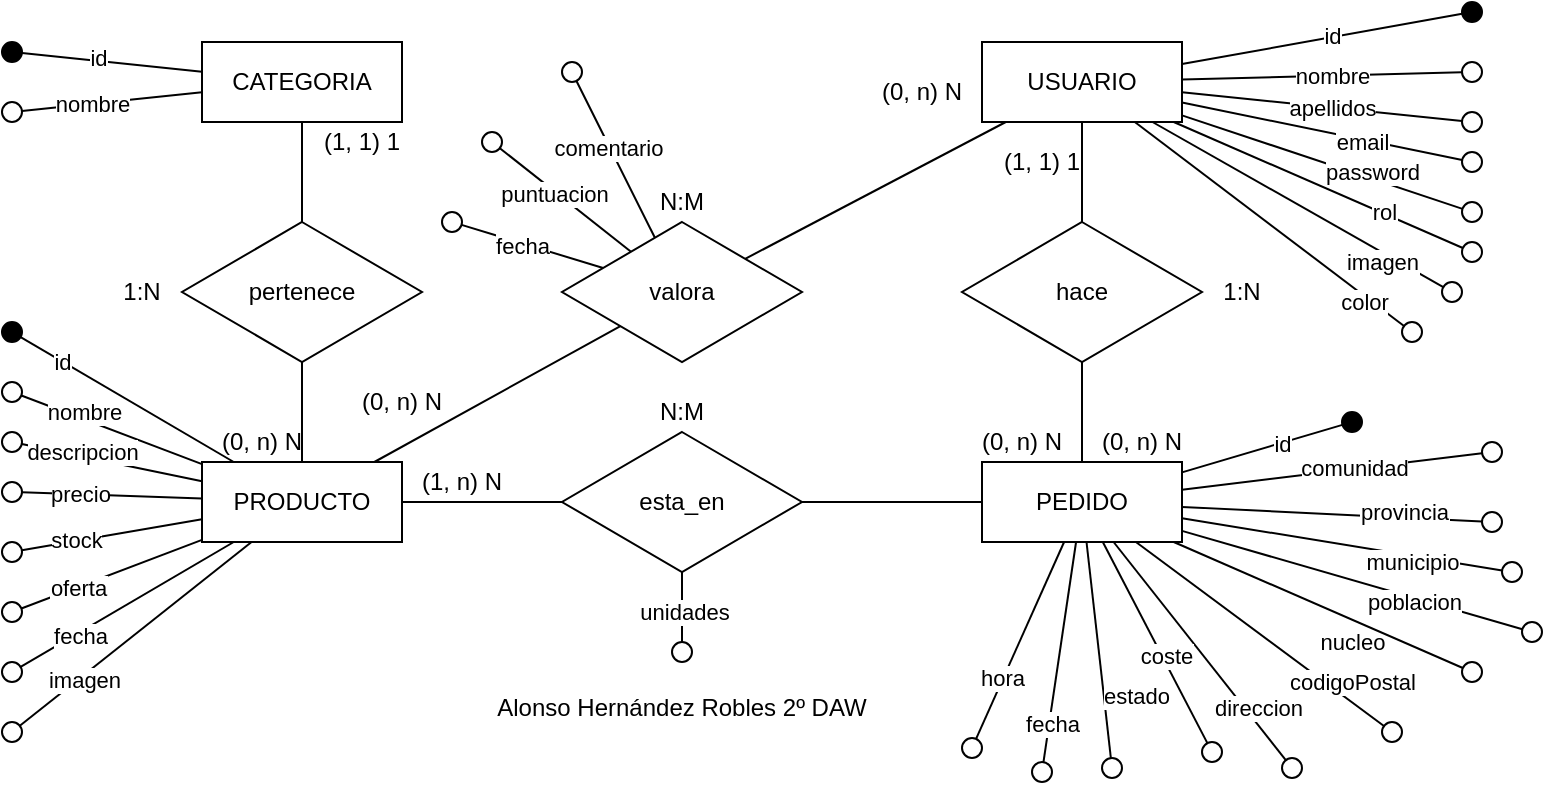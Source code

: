 <mxfile version="26.2.12">
  <diagram name="Página-1" id="TV_Axn7KhrHkgiUNJxuD">
    <mxGraphModel dx="1190" dy="584" grid="1" gridSize="10" guides="1" tooltips="1" connect="1" arrows="1" fold="1" page="1" pageScale="1" pageWidth="827" pageHeight="1169" math="0" shadow="0">
      <root>
        <mxCell id="0" />
        <mxCell id="1" parent="0" />
        <mxCell id="GljGiWoIDz4lYWjg4tG9-1" value="CATEGORIA" style="whiteSpace=wrap;html=1;align=center;" parent="1" vertex="1">
          <mxGeometry x="140" y="30" width="100" height="40" as="geometry" />
        </mxCell>
        <mxCell id="GljGiWoIDz4lYWjg4tG9-6" value="" style="ellipse;whiteSpace=wrap;html=1;aspect=fixed;fillColor=#000000;" parent="1" vertex="1">
          <mxGeometry x="40" y="30" width="10" height="10" as="geometry" />
        </mxCell>
        <mxCell id="GljGiWoIDz4lYWjg4tG9-8" value="" style="ellipse;whiteSpace=wrap;html=1;aspect=fixed;" parent="1" vertex="1">
          <mxGeometry x="40" y="60" width="10" height="10" as="geometry" />
        </mxCell>
        <mxCell id="GljGiWoIDz4lYWjg4tG9-10" value="" style="endArrow=none;html=1;rounded=0;" parent="1" source="GljGiWoIDz4lYWjg4tG9-1" target="GljGiWoIDz4lYWjg4tG9-6" edge="1">
          <mxGeometry width="50" height="50" relative="1" as="geometry">
            <mxPoint x="110" y="180" as="sourcePoint" />
            <mxPoint x="90" y="40" as="targetPoint" />
          </mxGeometry>
        </mxCell>
        <mxCell id="GljGiWoIDz4lYWjg4tG9-86" value="id" style="edgeLabel;html=1;align=center;verticalAlign=middle;resizable=0;points=[];" parent="GljGiWoIDz4lYWjg4tG9-10" vertex="1" connectable="0">
          <mxGeometry x="0.165" y="-2" relative="1" as="geometry">
            <mxPoint as="offset" />
          </mxGeometry>
        </mxCell>
        <mxCell id="GljGiWoIDz4lYWjg4tG9-11" value="" style="endArrow=none;html=1;rounded=0;" parent="1" source="GljGiWoIDz4lYWjg4tG9-1" target="GljGiWoIDz4lYWjg4tG9-8" edge="1">
          <mxGeometry width="50" height="50" relative="1" as="geometry">
            <mxPoint x="140" y="117" as="sourcePoint" />
            <mxPoint x="100" y="80" as="targetPoint" />
          </mxGeometry>
        </mxCell>
        <mxCell id="GljGiWoIDz4lYWjg4tG9-87" value="nombre" style="edgeLabel;html=1;align=center;verticalAlign=middle;resizable=0;points=[];" parent="GljGiWoIDz4lYWjg4tG9-11" vertex="1" connectable="0">
          <mxGeometry x="0.234" relative="1" as="geometry">
            <mxPoint as="offset" />
          </mxGeometry>
        </mxCell>
        <mxCell id="GljGiWoIDz4lYWjg4tG9-12" value="PRODUCTO" style="whiteSpace=wrap;html=1;align=center;" parent="1" vertex="1">
          <mxGeometry x="140" y="240" width="100" height="40" as="geometry" />
        </mxCell>
        <mxCell id="GljGiWoIDz4lYWjg4tG9-14" value="" style="ellipse;whiteSpace=wrap;html=1;aspect=fixed;fillColor=#000000;" parent="1" vertex="1">
          <mxGeometry x="40" y="170" width="10" height="10" as="geometry" />
        </mxCell>
        <mxCell id="GljGiWoIDz4lYWjg4tG9-16" value="" style="endArrow=none;html=1;rounded=0;" parent="1" source="GljGiWoIDz4lYWjg4tG9-12" target="GljGiWoIDz4lYWjg4tG9-14" edge="1">
          <mxGeometry width="50" height="50" relative="1" as="geometry">
            <mxPoint x="110" y="390" as="sourcePoint" />
            <mxPoint x="90" y="250" as="targetPoint" />
          </mxGeometry>
        </mxCell>
        <mxCell id="GljGiWoIDz4lYWjg4tG9-76" value="id" style="edgeLabel;html=1;align=center;verticalAlign=middle;resizable=0;points=[];" parent="GljGiWoIDz4lYWjg4tG9-16" vertex="1" connectable="0">
          <mxGeometry x="0.243" relative="1" as="geometry">
            <mxPoint x="-20" y="-11" as="offset" />
          </mxGeometry>
        </mxCell>
        <mxCell id="GljGiWoIDz4lYWjg4tG9-18" value="pertenece" style="rhombus;whiteSpace=wrap;html=1;" parent="1" vertex="1">
          <mxGeometry x="130" y="120" width="120" height="70" as="geometry" />
        </mxCell>
        <mxCell id="GljGiWoIDz4lYWjg4tG9-19" value="" style="endArrow=none;html=1;rounded=0;" parent="1" source="GljGiWoIDz4lYWjg4tG9-1" target="GljGiWoIDz4lYWjg4tG9-18" edge="1">
          <mxGeometry width="50" height="50" relative="1" as="geometry">
            <mxPoint x="280" y="120" as="sourcePoint" />
            <mxPoint x="220" y="113" as="targetPoint" />
          </mxGeometry>
        </mxCell>
        <mxCell id="GljGiWoIDz4lYWjg4tG9-20" value="" style="endArrow=none;html=1;rounded=0;" parent="1" source="GljGiWoIDz4lYWjg4tG9-12" target="GljGiWoIDz4lYWjg4tG9-18" edge="1">
          <mxGeometry width="50" height="50" relative="1" as="geometry">
            <mxPoint x="200" y="80" as="sourcePoint" />
            <mxPoint x="200" y="130" as="targetPoint" />
          </mxGeometry>
        </mxCell>
        <mxCell id="GljGiWoIDz4lYWjg4tG9-22" value="" style="ellipse;whiteSpace=wrap;html=1;aspect=fixed;" parent="1" vertex="1">
          <mxGeometry x="40" y="200" width="10" height="10" as="geometry" />
        </mxCell>
        <mxCell id="GljGiWoIDz4lYWjg4tG9-23" value="" style="endArrow=none;html=1;rounded=0;" parent="1" source="GljGiWoIDz4lYWjg4tG9-12" target="GljGiWoIDz4lYWjg4tG9-22" edge="1">
          <mxGeometry width="50" height="50" relative="1" as="geometry">
            <mxPoint x="148" y="260" as="sourcePoint" />
            <mxPoint x="100" y="310" as="targetPoint" />
          </mxGeometry>
        </mxCell>
        <mxCell id="GljGiWoIDz4lYWjg4tG9-78" value="nombre" style="edgeLabel;html=1;align=center;verticalAlign=middle;resizable=0;points=[];" parent="GljGiWoIDz4lYWjg4tG9-23" vertex="1" connectable="0">
          <mxGeometry x="0.566" y="3" relative="1" as="geometry">
            <mxPoint x="12" y="-2" as="offset" />
          </mxGeometry>
        </mxCell>
        <mxCell id="GljGiWoIDz4lYWjg4tG9-38" value="" style="ellipse;whiteSpace=wrap;html=1;aspect=fixed;" parent="1" vertex="1">
          <mxGeometry x="40" y="225" width="10" height="10" as="geometry" />
        </mxCell>
        <mxCell id="GljGiWoIDz4lYWjg4tG9-39" value="" style="endArrow=none;html=1;rounded=0;" parent="1" source="GljGiWoIDz4lYWjg4tG9-12" target="GljGiWoIDz4lYWjg4tG9-38" edge="1">
          <mxGeometry width="50" height="50" relative="1" as="geometry">
            <mxPoint x="140" y="290" as="sourcePoint" />
            <mxPoint x="92" y="340" as="targetPoint" />
          </mxGeometry>
        </mxCell>
        <mxCell id="GljGiWoIDz4lYWjg4tG9-79" value="descripcion" style="edgeLabel;html=1;align=center;verticalAlign=middle;resizable=0;points=[];" parent="GljGiWoIDz4lYWjg4tG9-39" vertex="1" connectable="0">
          <mxGeometry x="0.07" relative="1" as="geometry">
            <mxPoint x="-12" y="-5" as="offset" />
          </mxGeometry>
        </mxCell>
        <mxCell id="GljGiWoIDz4lYWjg4tG9-40" value="" style="ellipse;whiteSpace=wrap;html=1;aspect=fixed;" parent="1" vertex="1">
          <mxGeometry x="40" y="250" width="10" height="10" as="geometry" />
        </mxCell>
        <mxCell id="GljGiWoIDz4lYWjg4tG9-41" value="" style="endArrow=none;html=1;rounded=0;" parent="1" source="GljGiWoIDz4lYWjg4tG9-12" target="GljGiWoIDz4lYWjg4tG9-40" edge="1">
          <mxGeometry width="50" height="50" relative="1" as="geometry">
            <mxPoint x="138" y="320" as="sourcePoint" />
            <mxPoint x="90" y="370" as="targetPoint" />
          </mxGeometry>
        </mxCell>
        <mxCell id="GljGiWoIDz4lYWjg4tG9-80" value="precio" style="edgeLabel;html=1;align=center;verticalAlign=middle;resizable=0;points=[];" parent="GljGiWoIDz4lYWjg4tG9-41" vertex="1" connectable="0">
          <mxGeometry x="0.37" relative="1" as="geometry">
            <mxPoint as="offset" />
          </mxGeometry>
        </mxCell>
        <mxCell id="GljGiWoIDz4lYWjg4tG9-42" value="" style="ellipse;whiteSpace=wrap;html=1;aspect=fixed;" parent="1" vertex="1">
          <mxGeometry x="40" y="280" width="10" height="10" as="geometry" />
        </mxCell>
        <mxCell id="GljGiWoIDz4lYWjg4tG9-43" value="" style="endArrow=none;html=1;rounded=0;" parent="1" source="GljGiWoIDz4lYWjg4tG9-12" target="GljGiWoIDz4lYWjg4tG9-42" edge="1">
          <mxGeometry width="50" height="50" relative="1" as="geometry">
            <mxPoint x="142" y="300" as="sourcePoint" />
            <mxPoint x="92" y="400" as="targetPoint" />
          </mxGeometry>
        </mxCell>
        <mxCell id="GljGiWoIDz4lYWjg4tG9-81" value="stock" style="edgeLabel;html=1;align=center;verticalAlign=middle;resizable=0;points=[];" parent="GljGiWoIDz4lYWjg4tG9-43" vertex="1" connectable="0">
          <mxGeometry x="0.413" y="-1" relative="1" as="geometry">
            <mxPoint as="offset" />
          </mxGeometry>
        </mxCell>
        <mxCell id="GljGiWoIDz4lYWjg4tG9-44" value="" style="ellipse;whiteSpace=wrap;html=1;aspect=fixed;" parent="1" vertex="1">
          <mxGeometry x="40" y="310" width="10" height="10" as="geometry" />
        </mxCell>
        <mxCell id="GljGiWoIDz4lYWjg4tG9-45" value="" style="endArrow=none;html=1;rounded=0;" parent="1" source="GljGiWoIDz4lYWjg4tG9-12" target="GljGiWoIDz4lYWjg4tG9-44" edge="1">
          <mxGeometry width="50" height="50" relative="1" as="geometry">
            <mxPoint x="145" y="310" as="sourcePoint" />
            <mxPoint x="92" y="430" as="targetPoint" />
          </mxGeometry>
        </mxCell>
        <mxCell id="GljGiWoIDz4lYWjg4tG9-82" value="oferta" style="edgeLabel;html=1;align=center;verticalAlign=middle;resizable=0;points=[];" parent="GljGiWoIDz4lYWjg4tG9-45" vertex="1" connectable="0">
          <mxGeometry x="0.38" relative="1" as="geometry">
            <mxPoint as="offset" />
          </mxGeometry>
        </mxCell>
        <mxCell id="GljGiWoIDz4lYWjg4tG9-46" value="" style="ellipse;whiteSpace=wrap;html=1;aspect=fixed;" parent="1" vertex="1">
          <mxGeometry x="40" y="340" width="10" height="10" as="geometry" />
        </mxCell>
        <mxCell id="GljGiWoIDz4lYWjg4tG9-47" value="" style="endArrow=none;html=1;rounded=0;" parent="1" source="GljGiWoIDz4lYWjg4tG9-12" target="GljGiWoIDz4lYWjg4tG9-46" edge="1">
          <mxGeometry width="50" height="50" relative="1" as="geometry">
            <mxPoint x="145" y="340" as="sourcePoint" />
            <mxPoint x="92" y="460" as="targetPoint" />
          </mxGeometry>
        </mxCell>
        <mxCell id="GljGiWoIDz4lYWjg4tG9-83" value="fecha" style="edgeLabel;html=1;align=center;verticalAlign=middle;resizable=0;points=[];" parent="GljGiWoIDz4lYWjg4tG9-47" vertex="1" connectable="0">
          <mxGeometry x="0.456" y="1" relative="1" as="geometry">
            <mxPoint as="offset" />
          </mxGeometry>
        </mxCell>
        <mxCell id="GljGiWoIDz4lYWjg4tG9-48" value="" style="ellipse;whiteSpace=wrap;html=1;aspect=fixed;" parent="1" vertex="1">
          <mxGeometry x="40" y="370" width="10" height="10" as="geometry" />
        </mxCell>
        <mxCell id="GljGiWoIDz4lYWjg4tG9-49" value="" style="endArrow=none;html=1;rounded=0;" parent="1" source="GljGiWoIDz4lYWjg4tG9-12" target="GljGiWoIDz4lYWjg4tG9-48" edge="1">
          <mxGeometry width="50" height="50" relative="1" as="geometry">
            <mxPoint x="169" y="310" as="sourcePoint" />
            <mxPoint x="92" y="490" as="targetPoint" />
          </mxGeometry>
        </mxCell>
        <mxCell id="GljGiWoIDz4lYWjg4tG9-84" value="imagen" style="edgeLabel;html=1;align=center;verticalAlign=middle;resizable=0;points=[];" parent="GljGiWoIDz4lYWjg4tG9-49" vertex="1" connectable="0">
          <mxGeometry x="0.468" y="2" relative="1" as="geometry">
            <mxPoint as="offset" />
          </mxGeometry>
        </mxCell>
        <mxCell id="GljGiWoIDz4lYWjg4tG9-51" value="(1, 1) 1" style="text;html=1;align=center;verticalAlign=middle;whiteSpace=wrap;rounded=0;" parent="1" vertex="1">
          <mxGeometry x="190" y="65" width="60" height="30" as="geometry" />
        </mxCell>
        <mxCell id="GljGiWoIDz4lYWjg4tG9-53" value="(0, n) N" style="text;html=1;align=center;verticalAlign=middle;whiteSpace=wrap;rounded=0;" parent="1" vertex="1">
          <mxGeometry x="140" y="215" width="60" height="30" as="geometry" />
        </mxCell>
        <mxCell id="GljGiWoIDz4lYWjg4tG9-54" value="1:N" style="text;html=1;align=center;verticalAlign=middle;whiteSpace=wrap;rounded=0;" parent="1" vertex="1">
          <mxGeometry x="80" y="140" width="60" height="30" as="geometry" />
        </mxCell>
        <mxCell id="GljGiWoIDz4lYWjg4tG9-68" value="USUARIO" style="whiteSpace=wrap;html=1;align=center;" parent="1" vertex="1">
          <mxGeometry x="530" y="30" width="100" height="40" as="geometry" />
        </mxCell>
        <mxCell id="GljGiWoIDz4lYWjg4tG9-69" value="" style="ellipse;whiteSpace=wrap;html=1;aspect=fixed;fillColor=#000000;" parent="1" vertex="1">
          <mxGeometry x="770" y="10" width="10" height="10" as="geometry" />
        </mxCell>
        <mxCell id="GljGiWoIDz4lYWjg4tG9-70" value="" style="ellipse;whiteSpace=wrap;html=1;aspect=fixed;" parent="1" vertex="1">
          <mxGeometry x="770" y="40" width="10" height="10" as="geometry" />
        </mxCell>
        <mxCell id="GljGiWoIDz4lYWjg4tG9-71" value="" style="endArrow=none;html=1;rounded=0;" parent="1" source="GljGiWoIDz4lYWjg4tG9-68" target="GljGiWoIDz4lYWjg4tG9-69" edge="1">
          <mxGeometry width="50" height="50" relative="1" as="geometry">
            <mxPoint x="839" y="115" as="sourcePoint" />
            <mxPoint x="768" y="125" as="targetPoint" />
          </mxGeometry>
        </mxCell>
        <mxCell id="GljGiWoIDz4lYWjg4tG9-75" value="id" style="edgeLabel;html=1;align=center;verticalAlign=middle;resizable=0;points=[];" parent="GljGiWoIDz4lYWjg4tG9-71" vertex="1" connectable="0">
          <mxGeometry x="0.073" y="1" relative="1" as="geometry">
            <mxPoint as="offset" />
          </mxGeometry>
        </mxCell>
        <mxCell id="GljGiWoIDz4lYWjg4tG9-72" value="" style="endArrow=none;html=1;rounded=0;" parent="1" source="GljGiWoIDz4lYWjg4tG9-68" target="GljGiWoIDz4lYWjg4tG9-70" edge="1">
          <mxGeometry width="50" height="50" relative="1" as="geometry">
            <mxPoint x="823" y="115" as="sourcePoint" />
            <mxPoint x="778" y="165" as="targetPoint" />
          </mxGeometry>
        </mxCell>
        <mxCell id="GljGiWoIDz4lYWjg4tG9-88" value="nombre" style="edgeLabel;html=1;align=center;verticalAlign=middle;resizable=0;points=[];" parent="GljGiWoIDz4lYWjg4tG9-72" vertex="1" connectable="0">
          <mxGeometry x="0.072" relative="1" as="geometry">
            <mxPoint as="offset" />
          </mxGeometry>
        </mxCell>
        <mxCell id="GljGiWoIDz4lYWjg4tG9-89" value="" style="ellipse;whiteSpace=wrap;html=1;aspect=fixed;" parent="1" vertex="1">
          <mxGeometry x="770" y="65" width="10" height="10" as="geometry" />
        </mxCell>
        <mxCell id="GljGiWoIDz4lYWjg4tG9-90" value="" style="endArrow=none;html=1;rounded=0;" parent="1" source="GljGiWoIDz4lYWjg4tG9-68" target="GljGiWoIDz4lYWjg4tG9-89" edge="1">
          <mxGeometry width="50" height="50" relative="1" as="geometry">
            <mxPoint x="650" y="80" as="sourcePoint" />
            <mxPoint x="740" y="100" as="targetPoint" />
          </mxGeometry>
        </mxCell>
        <mxCell id="GljGiWoIDz4lYWjg4tG9-91" value="apellidos" style="edgeLabel;html=1;align=center;verticalAlign=middle;resizable=0;points=[];" parent="GljGiWoIDz4lYWjg4tG9-90" vertex="1" connectable="0">
          <mxGeometry x="0.072" relative="1" as="geometry">
            <mxPoint as="offset" />
          </mxGeometry>
        </mxCell>
        <mxCell id="GljGiWoIDz4lYWjg4tG9-101" value="" style="ellipse;whiteSpace=wrap;html=1;aspect=fixed;" parent="1" vertex="1">
          <mxGeometry x="770" y="85" width="10" height="10" as="geometry" />
        </mxCell>
        <mxCell id="GljGiWoIDz4lYWjg4tG9-102" value="" style="endArrow=none;html=1;rounded=0;" parent="1" source="GljGiWoIDz4lYWjg4tG9-68" target="GljGiWoIDz4lYWjg4tG9-101" edge="1">
          <mxGeometry width="50" height="50" relative="1" as="geometry">
            <mxPoint x="640" y="88" as="sourcePoint" />
            <mxPoint x="740" y="125" as="targetPoint" />
          </mxGeometry>
        </mxCell>
        <mxCell id="GljGiWoIDz4lYWjg4tG9-103" value="email" style="edgeLabel;html=1;align=center;verticalAlign=middle;resizable=0;points=[];" parent="GljGiWoIDz4lYWjg4tG9-102" vertex="1" connectable="0">
          <mxGeometry x="0.072" relative="1" as="geometry">
            <mxPoint x="15" y="4" as="offset" />
          </mxGeometry>
        </mxCell>
        <mxCell id="GljGiWoIDz4lYWjg4tG9-104" value="" style="ellipse;whiteSpace=wrap;html=1;aspect=fixed;" parent="1" vertex="1">
          <mxGeometry x="770" y="110" width="10" height="10" as="geometry" />
        </mxCell>
        <mxCell id="GljGiWoIDz4lYWjg4tG9-105" value="" style="endArrow=none;html=1;rounded=0;" parent="1" source="GljGiWoIDz4lYWjg4tG9-68" target="GljGiWoIDz4lYWjg4tG9-104" edge="1">
          <mxGeometry width="50" height="50" relative="1" as="geometry">
            <mxPoint x="640" y="110" as="sourcePoint" />
            <mxPoint x="740" y="147" as="targetPoint" />
          </mxGeometry>
        </mxCell>
        <mxCell id="GljGiWoIDz4lYWjg4tG9-106" value="password" style="edgeLabel;html=1;align=center;verticalAlign=middle;resizable=0;points=[];" parent="GljGiWoIDz4lYWjg4tG9-105" vertex="1" connectable="0">
          <mxGeometry x="0.072" relative="1" as="geometry">
            <mxPoint x="20" y="3" as="offset" />
          </mxGeometry>
        </mxCell>
        <mxCell id="GljGiWoIDz4lYWjg4tG9-107" value="" style="ellipse;whiteSpace=wrap;html=1;aspect=fixed;" parent="1" vertex="1">
          <mxGeometry x="770" y="130" width="10" height="10" as="geometry" />
        </mxCell>
        <mxCell id="GljGiWoIDz4lYWjg4tG9-108" value="" style="endArrow=none;html=1;rounded=0;" parent="1" source="GljGiWoIDz4lYWjg4tG9-68" target="GljGiWoIDz4lYWjg4tG9-107" edge="1">
          <mxGeometry width="50" height="50" relative="1" as="geometry">
            <mxPoint x="630" y="132" as="sourcePoint" />
            <mxPoint x="730" y="169" as="targetPoint" />
          </mxGeometry>
        </mxCell>
        <mxCell id="GljGiWoIDz4lYWjg4tG9-109" value="rol" style="edgeLabel;html=1;align=center;verticalAlign=middle;resizable=0;points=[];" parent="GljGiWoIDz4lYWjg4tG9-108" vertex="1" connectable="0">
          <mxGeometry x="0.072" relative="1" as="geometry">
            <mxPoint x="27" y="11" as="offset" />
          </mxGeometry>
        </mxCell>
        <mxCell id="GljGiWoIDz4lYWjg4tG9-110" value="" style="ellipse;whiteSpace=wrap;html=1;aspect=fixed;" parent="1" vertex="1">
          <mxGeometry x="760" y="150" width="10" height="10" as="geometry" />
        </mxCell>
        <mxCell id="GljGiWoIDz4lYWjg4tG9-111" value="" style="endArrow=none;html=1;rounded=0;" parent="1" source="GljGiWoIDz4lYWjg4tG9-68" target="GljGiWoIDz4lYWjg4tG9-110" edge="1">
          <mxGeometry width="50" height="50" relative="1" as="geometry">
            <mxPoint x="630" y="158" as="sourcePoint" />
            <mxPoint x="730" y="195" as="targetPoint" />
          </mxGeometry>
        </mxCell>
        <mxCell id="GljGiWoIDz4lYWjg4tG9-112" value="imagen" style="edgeLabel;html=1;align=center;verticalAlign=middle;resizable=0;points=[];" parent="GljGiWoIDz4lYWjg4tG9-111" vertex="1" connectable="0">
          <mxGeometry x="0.072" relative="1" as="geometry">
            <mxPoint x="37" y="26" as="offset" />
          </mxGeometry>
        </mxCell>
        <mxCell id="GljGiWoIDz4lYWjg4tG9-113" value="PEDIDO" style="whiteSpace=wrap;html=1;align=center;" parent="1" vertex="1">
          <mxGeometry x="530" y="240" width="100" height="40" as="geometry" />
        </mxCell>
        <mxCell id="GljGiWoIDz4lYWjg4tG9-114" value="hace" style="rhombus;whiteSpace=wrap;html=1;" parent="1" vertex="1">
          <mxGeometry x="520" y="120" width="120" height="70" as="geometry" />
        </mxCell>
        <mxCell id="GljGiWoIDz4lYWjg4tG9-115" value="" style="endArrow=none;html=1;rounded=0;" parent="1" source="GljGiWoIDz4lYWjg4tG9-68" target="GljGiWoIDz4lYWjg4tG9-114" edge="1">
          <mxGeometry width="50" height="50" relative="1" as="geometry">
            <mxPoint x="490" y="75" as="sourcePoint" />
            <mxPoint x="490" y="125" as="targetPoint" />
          </mxGeometry>
        </mxCell>
        <mxCell id="GljGiWoIDz4lYWjg4tG9-116" value="" style="endArrow=none;html=1;rounded=0;" parent="1" source="GljGiWoIDz4lYWjg4tG9-113" target="GljGiWoIDz4lYWjg4tG9-114" edge="1">
          <mxGeometry width="50" height="50" relative="1" as="geometry">
            <mxPoint x="590" y="80" as="sourcePoint" />
            <mxPoint x="590" y="120" as="targetPoint" />
          </mxGeometry>
        </mxCell>
        <mxCell id="GljGiWoIDz4lYWjg4tG9-117" value="(0, n) N" style="text;html=1;align=center;verticalAlign=middle;whiteSpace=wrap;rounded=0;" parent="1" vertex="1">
          <mxGeometry x="470" y="40" width="60" height="30" as="geometry" />
        </mxCell>
        <mxCell id="GljGiWoIDz4lYWjg4tG9-119" value="(0, n) N" style="text;html=1;align=center;verticalAlign=middle;whiteSpace=wrap;rounded=0;" parent="1" vertex="1">
          <mxGeometry x="580" y="215" width="60" height="30" as="geometry" />
        </mxCell>
        <mxCell id="GljGiWoIDz4lYWjg4tG9-120" value="1:N" style="text;html=1;align=center;verticalAlign=middle;whiteSpace=wrap;rounded=0;" parent="1" vertex="1">
          <mxGeometry x="630" y="140" width="60" height="30" as="geometry" />
        </mxCell>
        <mxCell id="GljGiWoIDz4lYWjg4tG9-121" value="esta_en" style="rhombus;whiteSpace=wrap;html=1;" parent="1" vertex="1">
          <mxGeometry x="320" y="225" width="120" height="70" as="geometry" />
        </mxCell>
        <mxCell id="GljGiWoIDz4lYWjg4tG9-122" value="" style="endArrow=none;html=1;rounded=0;" parent="1" source="GljGiWoIDz4lYWjg4tG9-121" target="GljGiWoIDz4lYWjg4tG9-12" edge="1">
          <mxGeometry width="50" height="50" relative="1" as="geometry">
            <mxPoint x="320" y="210" as="sourcePoint" />
            <mxPoint x="320" y="160" as="targetPoint" />
          </mxGeometry>
        </mxCell>
        <mxCell id="GljGiWoIDz4lYWjg4tG9-123" value="" style="endArrow=none;html=1;rounded=0;" parent="1" source="GljGiWoIDz4lYWjg4tG9-113" target="GljGiWoIDz4lYWjg4tG9-121" edge="1">
          <mxGeometry width="50" height="50" relative="1" as="geometry">
            <mxPoint x="510" y="300" as="sourcePoint" />
            <mxPoint x="430" y="300" as="targetPoint" />
          </mxGeometry>
        </mxCell>
        <mxCell id="GljGiWoIDz4lYWjg4tG9-124" value="(1, n) N" style="text;html=1;align=center;verticalAlign=middle;whiteSpace=wrap;rounded=0;" parent="1" vertex="1">
          <mxGeometry x="240" y="235" width="60" height="30" as="geometry" />
        </mxCell>
        <mxCell id="GljGiWoIDz4lYWjg4tG9-125" value="(0, n) N" style="text;html=1;align=center;verticalAlign=middle;whiteSpace=wrap;rounded=0;" parent="1" vertex="1">
          <mxGeometry x="520" y="215" width="60" height="30" as="geometry" />
        </mxCell>
        <mxCell id="GljGiWoIDz4lYWjg4tG9-126" value="N:M" style="text;html=1;align=center;verticalAlign=middle;whiteSpace=wrap;rounded=0;" parent="1" vertex="1">
          <mxGeometry x="350" y="200" width="60" height="30" as="geometry" />
        </mxCell>
        <mxCell id="GljGiWoIDz4lYWjg4tG9-127" value="" style="ellipse;whiteSpace=wrap;html=1;aspect=fixed;" parent="1" vertex="1">
          <mxGeometry x="375" y="330" width="10" height="10" as="geometry" />
        </mxCell>
        <mxCell id="GljGiWoIDz4lYWjg4tG9-128" value="" style="endArrow=none;html=1;rounded=0;" parent="1" source="GljGiWoIDz4lYWjg4tG9-121" target="GljGiWoIDz4lYWjg4tG9-127" edge="1">
          <mxGeometry width="50" height="50" relative="1" as="geometry">
            <mxPoint x="400" y="191" as="sourcePoint" />
            <mxPoint x="360" y="240" as="targetPoint" />
          </mxGeometry>
        </mxCell>
        <mxCell id="GljGiWoIDz4lYWjg4tG9-129" value="unidades" style="edgeLabel;html=1;align=center;verticalAlign=middle;resizable=0;points=[];" parent="GljGiWoIDz4lYWjg4tG9-128" vertex="1" connectable="0">
          <mxGeometry x="0.149" y="1" relative="1" as="geometry">
            <mxPoint as="offset" />
          </mxGeometry>
        </mxCell>
        <mxCell id="GljGiWoIDz4lYWjg4tG9-132" value="" style="ellipse;whiteSpace=wrap;html=1;aspect=fixed;fillColor=#000000;" parent="1" vertex="1">
          <mxGeometry x="710" y="215" width="10" height="10" as="geometry" />
        </mxCell>
        <mxCell id="GljGiWoIDz4lYWjg4tG9-133" value="" style="endArrow=none;html=1;rounded=0;" parent="1" source="GljGiWoIDz4lYWjg4tG9-113" target="GljGiWoIDz4lYWjg4tG9-132" edge="1">
          <mxGeometry width="50" height="50" relative="1" as="geometry">
            <mxPoint x="636" y="325" as="sourcePoint" />
            <mxPoint x="570" y="335" as="targetPoint" />
          </mxGeometry>
        </mxCell>
        <mxCell id="GljGiWoIDz4lYWjg4tG9-134" value="id" style="edgeLabel;html=1;align=center;verticalAlign=middle;resizable=0;points=[];" parent="GljGiWoIDz4lYWjg4tG9-133" vertex="1" connectable="0">
          <mxGeometry x="0.243" relative="1" as="geometry">
            <mxPoint as="offset" />
          </mxGeometry>
        </mxCell>
        <mxCell id="GljGiWoIDz4lYWjg4tG9-135" value="" style="ellipse;whiteSpace=wrap;html=1;aspect=fixed;" parent="1" vertex="1">
          <mxGeometry x="780" y="265" width="10" height="10" as="geometry" />
        </mxCell>
        <mxCell id="GljGiWoIDz4lYWjg4tG9-136" value="" style="endArrow=none;html=1;rounded=0;" parent="1" source="GljGiWoIDz4lYWjg4tG9-113" target="GljGiWoIDz4lYWjg4tG9-135" edge="1">
          <mxGeometry width="50" height="50" relative="1" as="geometry">
            <mxPoint x="810" y="331" as="sourcePoint" />
            <mxPoint x="770" y="380" as="targetPoint" />
          </mxGeometry>
        </mxCell>
        <mxCell id="GljGiWoIDz4lYWjg4tG9-137" value="provincia" style="edgeLabel;html=1;align=center;verticalAlign=middle;resizable=0;points=[];" parent="GljGiWoIDz4lYWjg4tG9-136" vertex="1" connectable="0">
          <mxGeometry x="0.149" y="1" relative="1" as="geometry">
            <mxPoint x="24" y="-1" as="offset" />
          </mxGeometry>
        </mxCell>
        <mxCell id="GljGiWoIDz4lYWjg4tG9-138" value="" style="ellipse;whiteSpace=wrap;html=1;aspect=fixed;" parent="1" vertex="1">
          <mxGeometry x="730" y="370" width="10" height="10" as="geometry" />
        </mxCell>
        <mxCell id="GljGiWoIDz4lYWjg4tG9-139" value="" style="endArrow=none;html=1;rounded=0;" parent="1" source="GljGiWoIDz4lYWjg4tG9-113" target="GljGiWoIDz4lYWjg4tG9-138" edge="1">
          <mxGeometry width="50" height="50" relative="1" as="geometry">
            <mxPoint x="640" y="290" as="sourcePoint" />
            <mxPoint x="780" y="413" as="targetPoint" />
          </mxGeometry>
        </mxCell>
        <mxCell id="GljGiWoIDz4lYWjg4tG9-140" value="codigoPostal" style="edgeLabel;html=1;align=center;verticalAlign=middle;resizable=0;points=[];" parent="GljGiWoIDz4lYWjg4tG9-139" vertex="1" connectable="0">
          <mxGeometry x="0.149" y="1" relative="1" as="geometry">
            <mxPoint x="36" y="18" as="offset" />
          </mxGeometry>
        </mxCell>
        <mxCell id="GljGiWoIDz4lYWjg4tG9-145" value="" style="ellipse;whiteSpace=wrap;html=1;aspect=fixed;" parent="1" vertex="1">
          <mxGeometry x="680" y="388" width="10" height="10" as="geometry" />
        </mxCell>
        <mxCell id="GljGiWoIDz4lYWjg4tG9-146" value="" style="endArrow=none;html=1;rounded=0;" parent="1" source="GljGiWoIDz4lYWjg4tG9-113" target="GljGiWoIDz4lYWjg4tG9-145" edge="1">
          <mxGeometry width="50" height="50" relative="1" as="geometry">
            <mxPoint x="630" y="310" as="sourcePoint" />
            <mxPoint x="770" y="433" as="targetPoint" />
          </mxGeometry>
        </mxCell>
        <mxCell id="GljGiWoIDz4lYWjg4tG9-147" value="direccion" style="edgeLabel;html=1;align=center;verticalAlign=middle;resizable=0;points=[];" parent="GljGiWoIDz4lYWjg4tG9-146" vertex="1" connectable="0">
          <mxGeometry x="0.149" y="1" relative="1" as="geometry">
            <mxPoint x="22" y="21" as="offset" />
          </mxGeometry>
        </mxCell>
        <mxCell id="GljGiWoIDz4lYWjg4tG9-148" value="" style="ellipse;whiteSpace=wrap;html=1;aspect=fixed;" parent="1" vertex="1">
          <mxGeometry x="640" y="380" width="10" height="10" as="geometry" />
        </mxCell>
        <mxCell id="GljGiWoIDz4lYWjg4tG9-149" value="" style="endArrow=none;html=1;rounded=0;" parent="1" source="GljGiWoIDz4lYWjg4tG9-113" target="GljGiWoIDz4lYWjg4tG9-148" edge="1">
          <mxGeometry width="50" height="50" relative="1" as="geometry">
            <mxPoint x="560" y="340" as="sourcePoint" />
            <mxPoint x="700" y="463" as="targetPoint" />
          </mxGeometry>
        </mxCell>
        <mxCell id="GljGiWoIDz4lYWjg4tG9-150" value="coste" style="edgeLabel;html=1;align=center;verticalAlign=middle;resizable=0;points=[];" parent="GljGiWoIDz4lYWjg4tG9-149" vertex="1" connectable="0">
          <mxGeometry x="0.149" y="1" relative="1" as="geometry">
            <mxPoint as="offset" />
          </mxGeometry>
        </mxCell>
        <mxCell id="GljGiWoIDz4lYWjg4tG9-151" value="" style="ellipse;whiteSpace=wrap;html=1;aspect=fixed;" parent="1" vertex="1">
          <mxGeometry x="590" y="388" width="10" height="10" as="geometry" />
        </mxCell>
        <mxCell id="GljGiWoIDz4lYWjg4tG9-152" value="" style="endArrow=none;html=1;rounded=0;" parent="1" source="GljGiWoIDz4lYWjg4tG9-113" target="GljGiWoIDz4lYWjg4tG9-151" edge="1">
          <mxGeometry width="50" height="50" relative="1" as="geometry">
            <mxPoint x="600" y="370" as="sourcePoint" />
            <mxPoint x="740" y="493" as="targetPoint" />
          </mxGeometry>
        </mxCell>
        <mxCell id="GljGiWoIDz4lYWjg4tG9-153" value="estado" style="edgeLabel;html=1;align=center;verticalAlign=middle;resizable=0;points=[];" parent="GljGiWoIDz4lYWjg4tG9-152" vertex="1" connectable="0">
          <mxGeometry x="0.149" y="1" relative="1" as="geometry">
            <mxPoint x="16" y="15" as="offset" />
          </mxGeometry>
        </mxCell>
        <mxCell id="GljGiWoIDz4lYWjg4tG9-154" value="" style="ellipse;whiteSpace=wrap;html=1;aspect=fixed;" parent="1" vertex="1">
          <mxGeometry x="555" y="390" width="10" height="10" as="geometry" />
        </mxCell>
        <mxCell id="GljGiWoIDz4lYWjg4tG9-155" value="" style="endArrow=none;html=1;rounded=0;" parent="1" source="GljGiWoIDz4lYWjg4tG9-113" target="GljGiWoIDz4lYWjg4tG9-154" edge="1">
          <mxGeometry width="50" height="50" relative="1" as="geometry">
            <mxPoint x="560" y="380" as="sourcePoint" />
            <mxPoint x="700" y="503" as="targetPoint" />
          </mxGeometry>
        </mxCell>
        <mxCell id="GljGiWoIDz4lYWjg4tG9-156" value="fecha" style="edgeLabel;html=1;align=center;verticalAlign=middle;resizable=0;points=[];" parent="GljGiWoIDz4lYWjg4tG9-155" vertex="1" connectable="0">
          <mxGeometry x="0.149" y="1" relative="1" as="geometry">
            <mxPoint x="-4" y="27" as="offset" />
          </mxGeometry>
        </mxCell>
        <mxCell id="GljGiWoIDz4lYWjg4tG9-157" value="" style="ellipse;whiteSpace=wrap;html=1;aspect=fixed;" parent="1" vertex="1">
          <mxGeometry x="520" y="378" width="10" height="10" as="geometry" />
        </mxCell>
        <mxCell id="GljGiWoIDz4lYWjg4tG9-158" value="" style="endArrow=none;html=1;rounded=0;" parent="1" source="GljGiWoIDz4lYWjg4tG9-113" target="GljGiWoIDz4lYWjg4tG9-157" edge="1">
          <mxGeometry width="50" height="50" relative="1" as="geometry">
            <mxPoint x="549" y="295" as="sourcePoint" />
            <mxPoint x="650" y="518" as="targetPoint" />
          </mxGeometry>
        </mxCell>
        <mxCell id="GljGiWoIDz4lYWjg4tG9-159" value="hora" style="edgeLabel;html=1;align=center;verticalAlign=middle;resizable=0;points=[];" parent="GljGiWoIDz4lYWjg4tG9-158" vertex="1" connectable="0">
          <mxGeometry x="0.149" y="1" relative="1" as="geometry">
            <mxPoint x="-7" y="11" as="offset" />
          </mxGeometry>
        </mxCell>
        <mxCell id="GljGiWoIDz4lYWjg4tG9-160" value="valora" style="rhombus;whiteSpace=wrap;html=1;" parent="1" vertex="1">
          <mxGeometry x="320" y="120" width="120" height="70" as="geometry" />
        </mxCell>
        <mxCell id="GljGiWoIDz4lYWjg4tG9-161" value="" style="endArrow=none;html=1;rounded=0;" parent="1" source="GljGiWoIDz4lYWjg4tG9-160" target="GljGiWoIDz4lYWjg4tG9-68" edge="1">
          <mxGeometry width="50" height="50" relative="1" as="geometry">
            <mxPoint x="460" y="215" as="sourcePoint" />
            <mxPoint x="460" y="155" as="targetPoint" />
          </mxGeometry>
        </mxCell>
        <mxCell id="GljGiWoIDz4lYWjg4tG9-162" value="" style="endArrow=none;html=1;rounded=0;" parent="1" source="GljGiWoIDz4lYWjg4tG9-160" target="GljGiWoIDz4lYWjg4tG9-12" edge="1">
          <mxGeometry width="50" height="50" relative="1" as="geometry">
            <mxPoint x="423" y="139" as="sourcePoint" />
            <mxPoint x="548" y="80" as="targetPoint" />
          </mxGeometry>
        </mxCell>
        <mxCell id="GljGiWoIDz4lYWjg4tG9-163" value="(0, n) N" style="text;html=1;align=center;verticalAlign=middle;whiteSpace=wrap;rounded=0;" parent="1" vertex="1">
          <mxGeometry x="210" y="195" width="60" height="30" as="geometry" />
        </mxCell>
        <mxCell id="GljGiWoIDz4lYWjg4tG9-164" value="(1, 1) 1" style="text;html=1;align=center;verticalAlign=middle;whiteSpace=wrap;rounded=0;" parent="1" vertex="1">
          <mxGeometry x="530" y="75" width="60" height="30" as="geometry" />
        </mxCell>
        <mxCell id="GljGiWoIDz4lYWjg4tG9-165" value="N:M" style="text;html=1;align=center;verticalAlign=middle;whiteSpace=wrap;rounded=0;" parent="1" vertex="1">
          <mxGeometry x="350" y="95" width="60" height="30" as="geometry" />
        </mxCell>
        <mxCell id="GljGiWoIDz4lYWjg4tG9-166" value="" style="ellipse;whiteSpace=wrap;html=1;aspect=fixed;" parent="1" vertex="1">
          <mxGeometry x="280" y="75" width="10" height="10" as="geometry" />
        </mxCell>
        <mxCell id="GljGiWoIDz4lYWjg4tG9-167" value="" style="endArrow=none;html=1;rounded=0;" parent="1" source="GljGiWoIDz4lYWjg4tG9-160" target="GljGiWoIDz4lYWjg4tG9-166" edge="1">
          <mxGeometry width="50" height="50" relative="1" as="geometry">
            <mxPoint x="305" y="70" as="sourcePoint" />
            <mxPoint x="285" y="15" as="targetPoint" />
          </mxGeometry>
        </mxCell>
        <mxCell id="GljGiWoIDz4lYWjg4tG9-168" value="puntuacion" style="edgeLabel;html=1;align=center;verticalAlign=middle;resizable=0;points=[];" parent="GljGiWoIDz4lYWjg4tG9-167" vertex="1" connectable="0">
          <mxGeometry x="0.149" y="1" relative="1" as="geometry">
            <mxPoint as="offset" />
          </mxGeometry>
        </mxCell>
        <mxCell id="GljGiWoIDz4lYWjg4tG9-169" value="" style="ellipse;whiteSpace=wrap;html=1;aspect=fixed;" parent="1" vertex="1">
          <mxGeometry x="320" y="40" width="10" height="10" as="geometry" />
        </mxCell>
        <mxCell id="GljGiWoIDz4lYWjg4tG9-170" value="" style="endArrow=none;html=1;rounded=0;" parent="1" source="GljGiWoIDz4lYWjg4tG9-160" target="GljGiWoIDz4lYWjg4tG9-169" edge="1">
          <mxGeometry width="50" height="50" relative="1" as="geometry">
            <mxPoint x="370" y="72" as="sourcePoint" />
            <mxPoint x="305" y="-50" as="targetPoint" />
          </mxGeometry>
        </mxCell>
        <mxCell id="GljGiWoIDz4lYWjg4tG9-171" value="comentario" style="edgeLabel;html=1;align=center;verticalAlign=middle;resizable=0;points=[];" parent="GljGiWoIDz4lYWjg4tG9-170" vertex="1" connectable="0">
          <mxGeometry x="0.149" y="1" relative="1" as="geometry">
            <mxPoint as="offset" />
          </mxGeometry>
        </mxCell>
        <mxCell id="GljGiWoIDz4lYWjg4tG9-172" value="Alonso Hernández Robles 2º DAW" style="text;html=1;align=center;verticalAlign=middle;whiteSpace=wrap;rounded=0;" parent="1" vertex="1">
          <mxGeometry x="260" y="348" width="240" height="30" as="geometry" />
        </mxCell>
        <mxCell id="wJVIIa6EwawH44X7l83--1" value="" style="ellipse;whiteSpace=wrap;html=1;aspect=fixed;" parent="1" vertex="1">
          <mxGeometry x="740" y="170" width="10" height="10" as="geometry" />
        </mxCell>
        <mxCell id="wJVIIa6EwawH44X7l83--2" value="" style="endArrow=none;html=1;rounded=0;" parent="1" source="GljGiWoIDz4lYWjg4tG9-68" target="wJVIIa6EwawH44X7l83--1" edge="1">
          <mxGeometry width="50" height="50" relative="1" as="geometry">
            <mxPoint x="610" y="90" as="sourcePoint" />
            <mxPoint x="720" y="225" as="targetPoint" />
          </mxGeometry>
        </mxCell>
        <mxCell id="wJVIIa6EwawH44X7l83--3" value="color" style="edgeLabel;html=1;align=center;verticalAlign=middle;resizable=0;points=[];" parent="wJVIIa6EwawH44X7l83--2" vertex="1" connectable="0">
          <mxGeometry x="0.072" relative="1" as="geometry">
            <mxPoint x="42" y="35" as="offset" />
          </mxGeometry>
        </mxCell>
        <mxCell id="oMoDm3gtSTRxdTmS_W-1-1" value="" style="ellipse;whiteSpace=wrap;html=1;aspect=fixed;" vertex="1" parent="1">
          <mxGeometry x="260" y="115" width="10" height="10" as="geometry" />
        </mxCell>
        <mxCell id="oMoDm3gtSTRxdTmS_W-1-2" value="" style="endArrow=none;html=1;rounded=0;" edge="1" parent="1" target="oMoDm3gtSTRxdTmS_W-1-1" source="GljGiWoIDz4lYWjg4tG9-160">
          <mxGeometry width="50" height="50" relative="1" as="geometry">
            <mxPoint x="261.361" y="199.997" as="sourcePoint" />
            <mxPoint x="255" y="23.87" as="targetPoint" />
          </mxGeometry>
        </mxCell>
        <mxCell id="oMoDm3gtSTRxdTmS_W-1-3" value="fecha" style="edgeLabel;html=1;align=center;verticalAlign=middle;resizable=0;points=[];" vertex="1" connectable="0" parent="oMoDm3gtSTRxdTmS_W-1-2">
          <mxGeometry x="0.149" y="1" relative="1" as="geometry">
            <mxPoint as="offset" />
          </mxGeometry>
        </mxCell>
        <mxCell id="oMoDm3gtSTRxdTmS_W-1-5" value="" style="ellipse;whiteSpace=wrap;html=1;aspect=fixed;" vertex="1" parent="1">
          <mxGeometry x="780" y="230" width="10" height="10" as="geometry" />
        </mxCell>
        <mxCell id="oMoDm3gtSTRxdTmS_W-1-6" value="" style="endArrow=none;html=1;rounded=0;" edge="1" parent="1" target="oMoDm3gtSTRxdTmS_W-1-5" source="GljGiWoIDz4lYWjg4tG9-113">
          <mxGeometry width="50" height="50" relative="1" as="geometry">
            <mxPoint x="640" y="240" as="sourcePoint" />
            <mxPoint x="780" y="358" as="targetPoint" />
          </mxGeometry>
        </mxCell>
        <mxCell id="oMoDm3gtSTRxdTmS_W-1-7" value="comunidad" style="edgeLabel;html=1;align=center;verticalAlign=middle;resizable=0;points=[];" vertex="1" connectable="0" parent="oMoDm3gtSTRxdTmS_W-1-6">
          <mxGeometry x="0.149" y="1" relative="1" as="geometry">
            <mxPoint as="offset" />
          </mxGeometry>
        </mxCell>
        <mxCell id="oMoDm3gtSTRxdTmS_W-1-8" value="" style="ellipse;whiteSpace=wrap;html=1;aspect=fixed;" vertex="1" parent="1">
          <mxGeometry x="790" y="290" width="10" height="10" as="geometry" />
        </mxCell>
        <mxCell id="oMoDm3gtSTRxdTmS_W-1-9" value="" style="endArrow=none;html=1;rounded=0;" edge="1" parent="1" target="oMoDm3gtSTRxdTmS_W-1-8" source="GljGiWoIDz4lYWjg4tG9-113">
          <mxGeometry width="50" height="50" relative="1" as="geometry">
            <mxPoint x="650" y="282" as="sourcePoint" />
            <mxPoint x="790" y="400" as="targetPoint" />
          </mxGeometry>
        </mxCell>
        <mxCell id="oMoDm3gtSTRxdTmS_W-1-10" value="municipio" style="edgeLabel;html=1;align=center;verticalAlign=middle;resizable=0;points=[];" vertex="1" connectable="0" parent="oMoDm3gtSTRxdTmS_W-1-9">
          <mxGeometry x="0.149" y="1" relative="1" as="geometry">
            <mxPoint x="23" y="8" as="offset" />
          </mxGeometry>
        </mxCell>
        <mxCell id="oMoDm3gtSTRxdTmS_W-1-12" value="" style="ellipse;whiteSpace=wrap;html=1;aspect=fixed;" vertex="1" parent="1">
          <mxGeometry x="800" y="320" width="10" height="10" as="geometry" />
        </mxCell>
        <mxCell id="oMoDm3gtSTRxdTmS_W-1-13" value="" style="endArrow=none;html=1;rounded=0;" edge="1" parent="1" target="oMoDm3gtSTRxdTmS_W-1-12" source="GljGiWoIDz4lYWjg4tG9-113">
          <mxGeometry width="50" height="50" relative="1" as="geometry">
            <mxPoint x="640" y="288" as="sourcePoint" />
            <mxPoint x="800" y="420" as="targetPoint" />
          </mxGeometry>
        </mxCell>
        <mxCell id="oMoDm3gtSTRxdTmS_W-1-14" value="poblacion" style="edgeLabel;html=1;align=center;verticalAlign=middle;resizable=0;points=[];" vertex="1" connectable="0" parent="oMoDm3gtSTRxdTmS_W-1-13">
          <mxGeometry x="0.149" y="1" relative="1" as="geometry">
            <mxPoint x="17" y="8" as="offset" />
          </mxGeometry>
        </mxCell>
        <mxCell id="oMoDm3gtSTRxdTmS_W-1-18" value="" style="endArrow=none;html=1;rounded=0;" edge="1" parent="1" source="oMoDm3gtSTRxdTmS_W-1-17">
          <mxGeometry width="50" height="50" relative="1" as="geometry">
            <mxPoint x="612.697" y="275" as="sourcePoint" />
            <mxPoint x="770.003" y="347.9" as="targetPoint" />
          </mxGeometry>
        </mxCell>
        <mxCell id="oMoDm3gtSTRxdTmS_W-1-19" value="nucleo" style="edgeLabel;html=1;align=center;verticalAlign=middle;resizable=0;points=[];" vertex="1" connectable="0" parent="oMoDm3gtSTRxdTmS_W-1-18">
          <mxGeometry x="0.149" y="1" relative="1" as="geometry">
            <mxPoint x="-56" y="-19" as="offset" />
          </mxGeometry>
        </mxCell>
        <mxCell id="oMoDm3gtSTRxdTmS_W-1-20" value="" style="endArrow=none;html=1;rounded=0;" edge="1" parent="1" source="GljGiWoIDz4lYWjg4tG9-113" target="oMoDm3gtSTRxdTmS_W-1-17">
          <mxGeometry width="50" height="50" relative="1" as="geometry">
            <mxPoint x="612.697" y="275" as="sourcePoint" />
            <mxPoint x="770.003" y="347.9" as="targetPoint" />
          </mxGeometry>
        </mxCell>
        <mxCell id="oMoDm3gtSTRxdTmS_W-1-17" value="" style="ellipse;whiteSpace=wrap;html=1;aspect=fixed;" vertex="1" parent="1">
          <mxGeometry x="770" y="340" width="10" height="10" as="geometry" />
        </mxCell>
      </root>
    </mxGraphModel>
  </diagram>
</mxfile>
